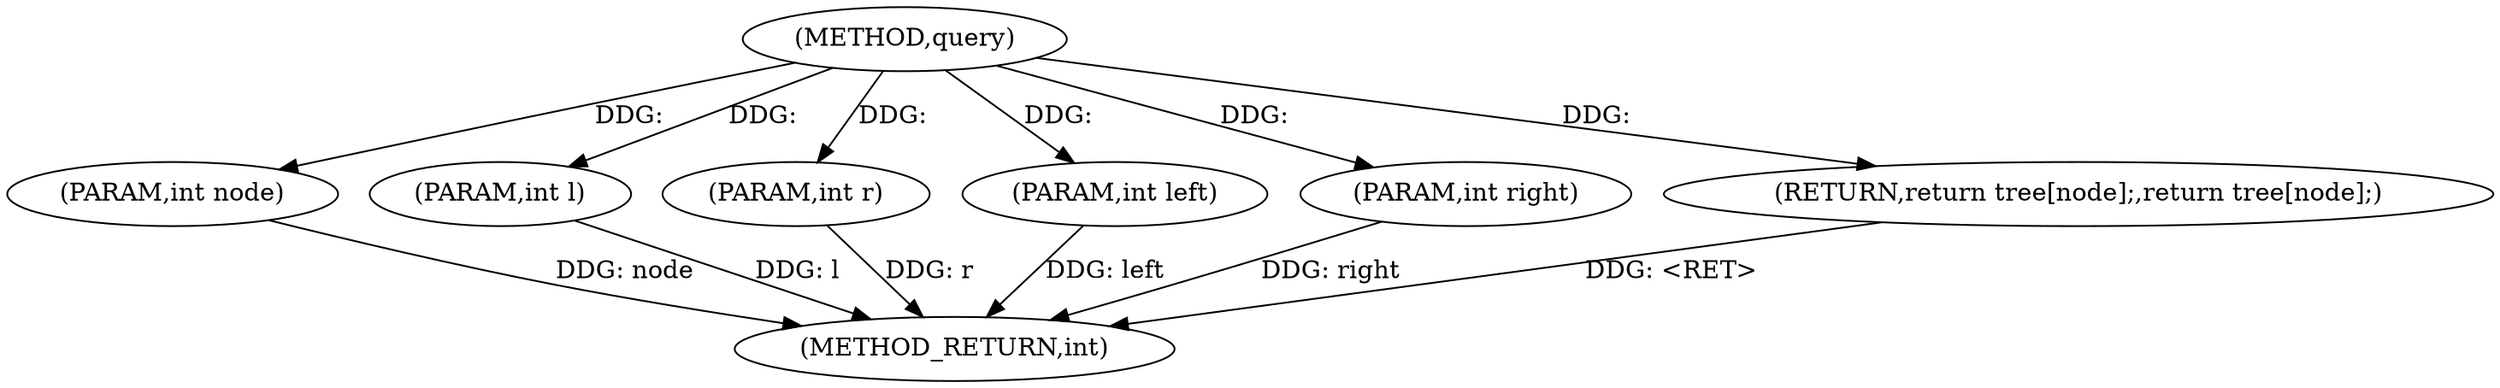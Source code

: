 digraph "query" {  
"1001631" [label = "(METHOD,query)" ]
"1001642" [label = "(METHOD_RETURN,int)" ]
"1001632" [label = "(PARAM,int node)" ]
"1001633" [label = "(PARAM,int l)" ]
"1001634" [label = "(PARAM,int r)" ]
"1001635" [label = "(PARAM,int left)" ]
"1001636" [label = "(PARAM,int right)" ]
"1001638" [label = "(RETURN,return tree[node];,return tree[node];)" ]
  "1001632" -> "1001642"  [ label = "DDG: node"] 
  "1001633" -> "1001642"  [ label = "DDG: l"] 
  "1001634" -> "1001642"  [ label = "DDG: r"] 
  "1001635" -> "1001642"  [ label = "DDG: left"] 
  "1001636" -> "1001642"  [ label = "DDG: right"] 
  "1001638" -> "1001642"  [ label = "DDG: <RET>"] 
  "1001631" -> "1001632"  [ label = "DDG: "] 
  "1001631" -> "1001633"  [ label = "DDG: "] 
  "1001631" -> "1001634"  [ label = "DDG: "] 
  "1001631" -> "1001635"  [ label = "DDG: "] 
  "1001631" -> "1001636"  [ label = "DDG: "] 
  "1001631" -> "1001638"  [ label = "DDG: "] 
}
